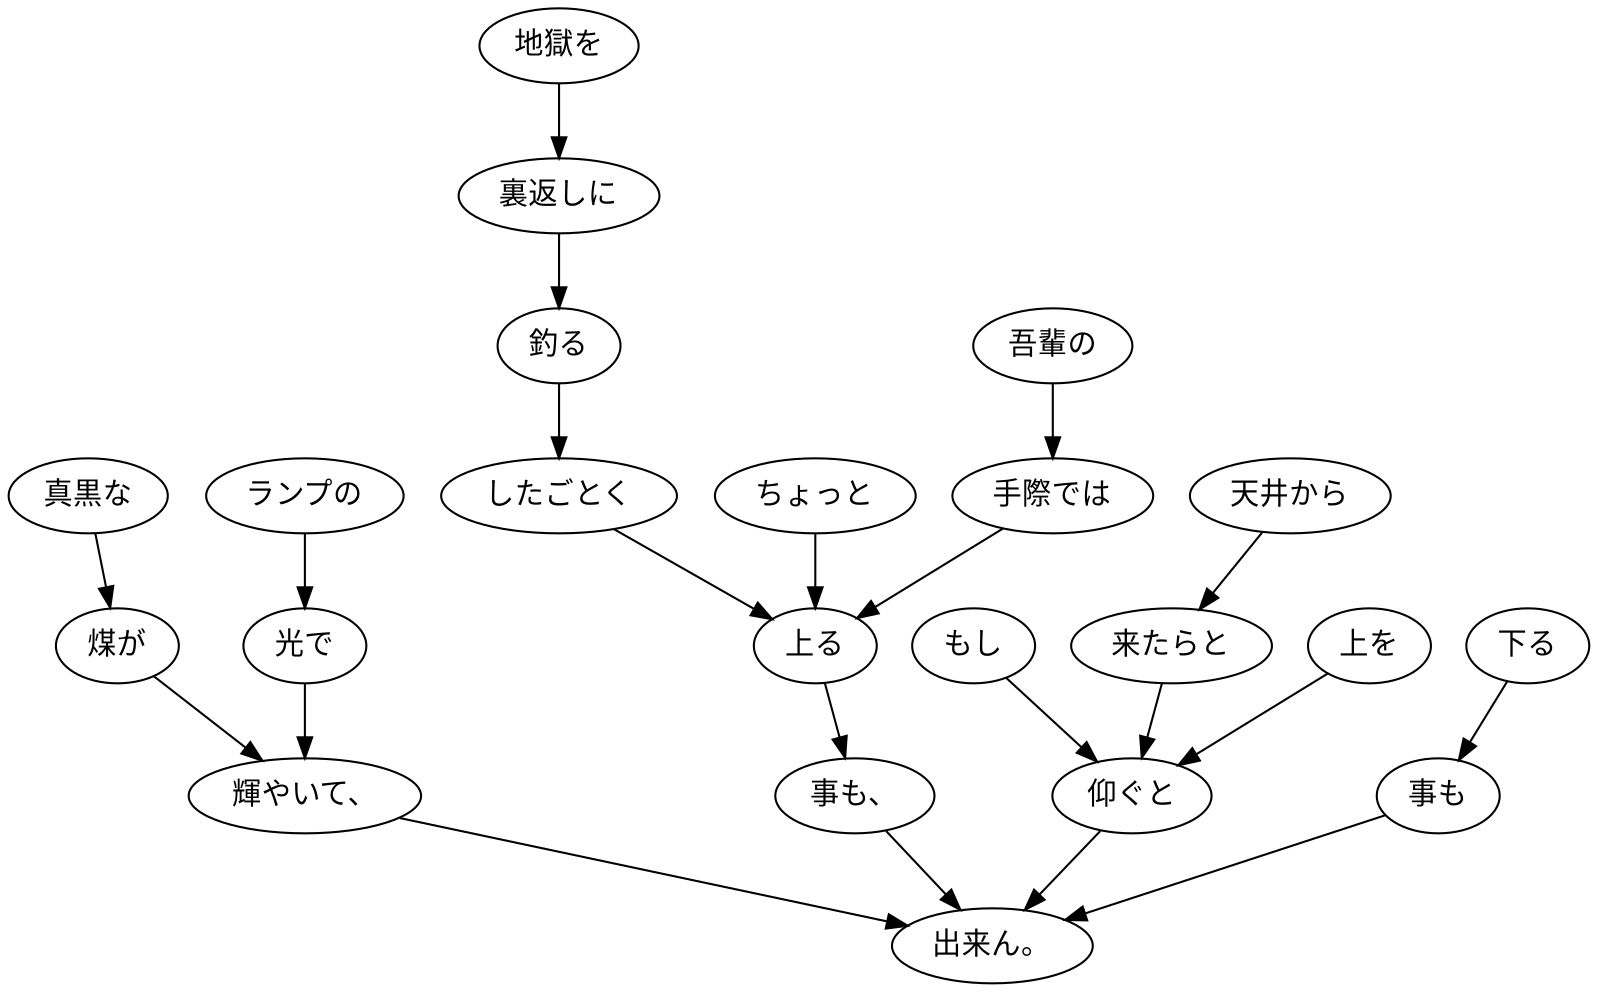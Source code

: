 digraph graph3256 {
	node0 [label="もし"];
	node1 [label="天井から"];
	node2 [label="来たらと"];
	node3 [label="上を"];
	node4 [label="仰ぐと"];
	node5 [label="真黒な"];
	node6 [label="煤が"];
	node7 [label="ランプの"];
	node8 [label="光で"];
	node9 [label="輝やいて、"];
	node10 [label="地獄を"];
	node11 [label="裏返しに"];
	node12 [label="釣る"];
	node13 [label="したごとく"];
	node14 [label="ちょっと"];
	node15 [label="吾輩の"];
	node16 [label="手際では"];
	node17 [label="上る"];
	node18 [label="事も、"];
	node19 [label="下る"];
	node20 [label="事も"];
	node21 [label="出来ん。"];
	node0 -> node4;
	node1 -> node2;
	node2 -> node4;
	node3 -> node4;
	node4 -> node21;
	node5 -> node6;
	node6 -> node9;
	node7 -> node8;
	node8 -> node9;
	node9 -> node21;
	node10 -> node11;
	node11 -> node12;
	node12 -> node13;
	node13 -> node17;
	node14 -> node17;
	node15 -> node16;
	node16 -> node17;
	node17 -> node18;
	node18 -> node21;
	node19 -> node20;
	node20 -> node21;
}
